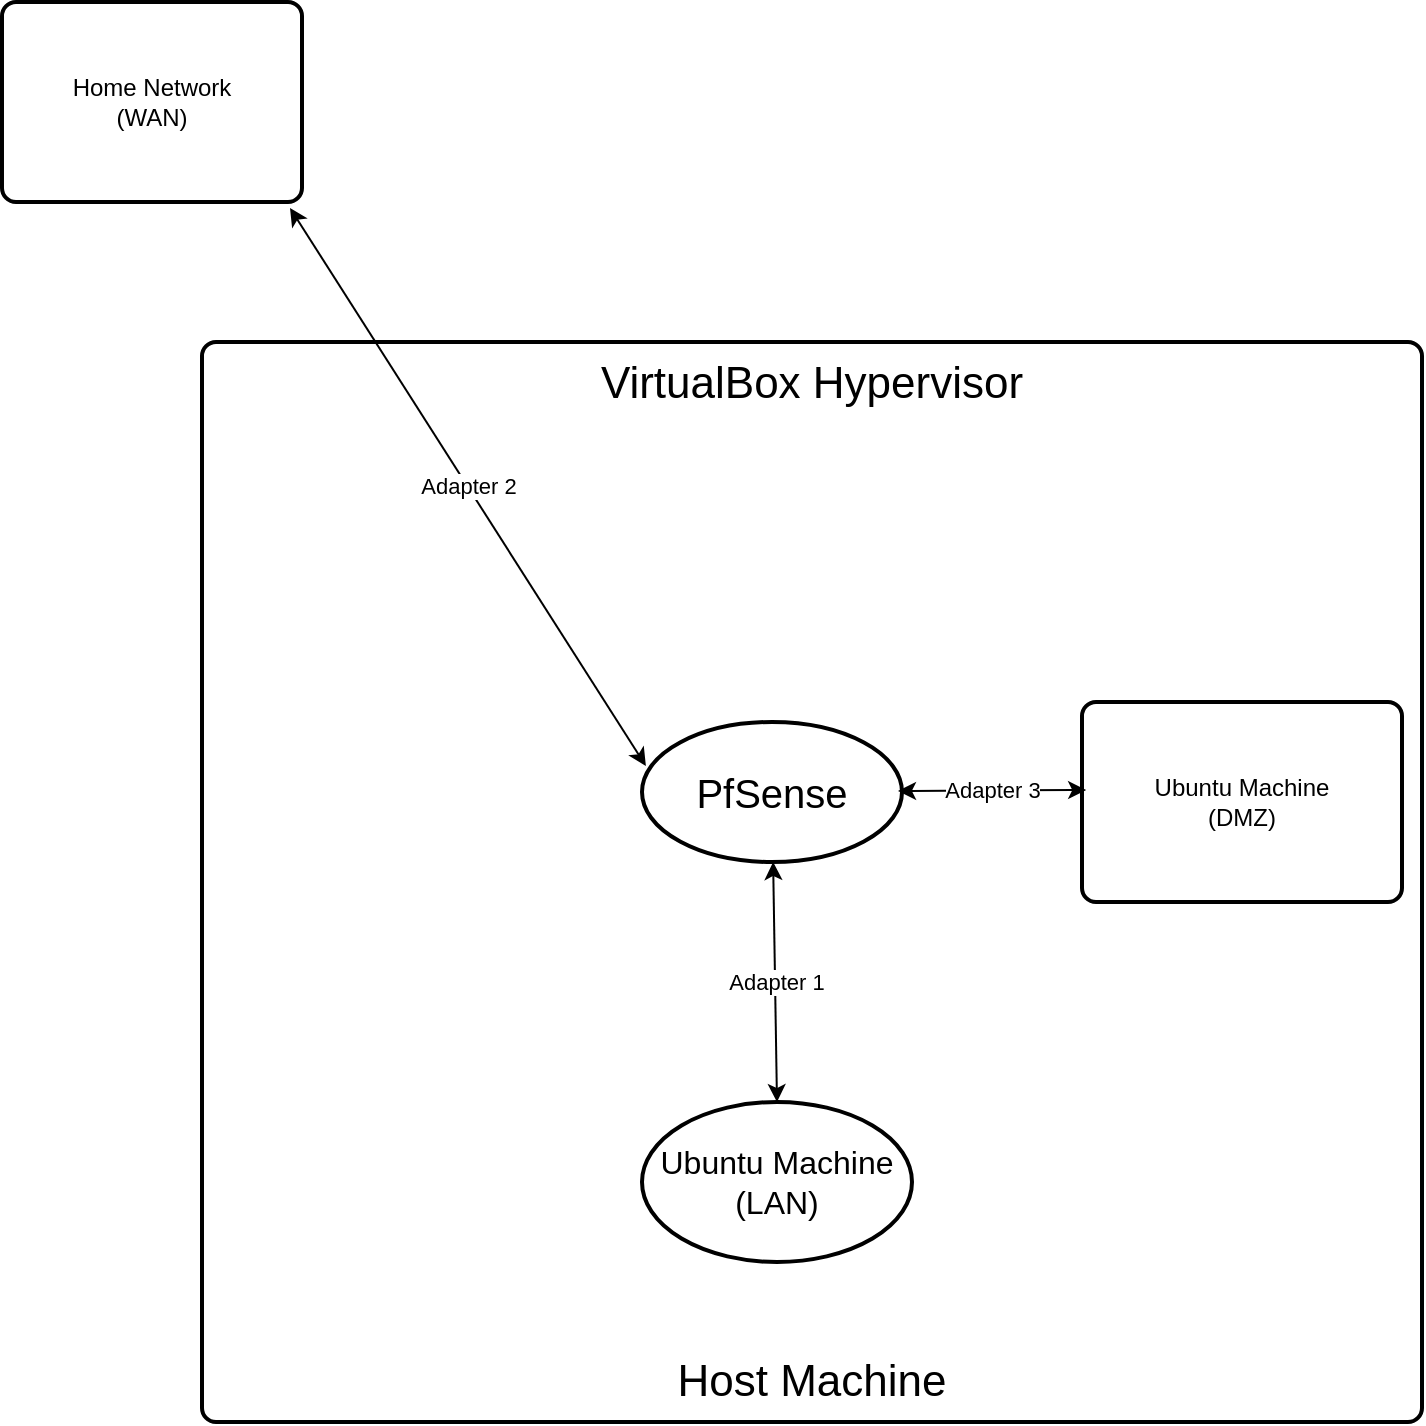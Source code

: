 <mxfile version="28.2.8">
  <diagram name="Page-1" id="NMaz05yjN8kHPzHithWi">
    <mxGraphModel dx="1426" dy="751" grid="1" gridSize="10" guides="1" tooltips="1" connect="1" arrows="1" fold="1" page="1" pageScale="1" pageWidth="850" pageHeight="1100" math="0" shadow="0">
      <root>
        <mxCell id="0" />
        <mxCell id="1" parent="0" />
        <mxCell id="XiD7VJWgcppmck7Jvtt_-3" value="&lt;div&gt;&lt;font style=&quot;font-size: 22px;&quot;&gt;VirtualBox Hypervisor&lt;/font&gt;&lt;/div&gt;&lt;div&gt;&lt;br&gt;&lt;/div&gt;&lt;div&gt;&lt;br&gt;&lt;/div&gt;&lt;div&gt;&lt;br&gt;&lt;/div&gt;&lt;div&gt;&lt;br&gt;&lt;/div&gt;&lt;div&gt;&lt;br&gt;&lt;/div&gt;&lt;div&gt;&lt;br&gt;&lt;/div&gt;&lt;div&gt;&lt;br&gt;&lt;/div&gt;&lt;div&gt;&lt;br&gt;&lt;/div&gt;&lt;div&gt;&lt;br&gt;&lt;/div&gt;&lt;div&gt;&lt;br&gt;&lt;/div&gt;&lt;div&gt;&lt;br&gt;&lt;/div&gt;&lt;div&gt;&lt;br&gt;&lt;/div&gt;&lt;div&gt;&lt;br&gt;&lt;/div&gt;&lt;div&gt;&lt;br&gt;&lt;/div&gt;&lt;div&gt;&lt;br&gt;&lt;/div&gt;&lt;div&gt;&lt;br&gt;&lt;/div&gt;&lt;div&gt;&lt;br&gt;&lt;/div&gt;&lt;div&gt;&lt;br&gt;&lt;/div&gt;&lt;div&gt;&lt;br&gt;&lt;/div&gt;&lt;div&gt;&lt;br&gt;&lt;/div&gt;&lt;div&gt;&lt;font style=&quot;font-size: 22px;&quot;&gt;&lt;br&gt;&lt;/font&gt;&lt;/div&gt;&lt;div&gt;&lt;font style=&quot;font-size: 22px;&quot;&gt;&lt;br&gt;&lt;/font&gt;&lt;/div&gt;&lt;div&gt;&lt;font style=&quot;font-size: 22px;&quot;&gt;&lt;br&gt;&lt;/font&gt;&lt;/div&gt;&lt;div&gt;&lt;font style=&quot;font-size: 22px;&quot;&gt;&lt;br&gt;&lt;/font&gt;&lt;/div&gt;&lt;div&gt;&lt;font style=&quot;font-size: 22px;&quot;&gt;&lt;br&gt;&lt;/font&gt;&lt;/div&gt;&lt;div&gt;&lt;font style=&quot;font-size: 22px;&quot;&gt;&lt;br&gt;&lt;/font&gt;&lt;/div&gt;&lt;div&gt;&lt;font style=&quot;font-size: 22px;&quot;&gt;&lt;br&gt;&lt;/font&gt;&lt;/div&gt;&lt;div&gt;&lt;font style=&quot;font-size: 22px;&quot;&gt;Host Machine&lt;/font&gt;&lt;/div&gt;" style="rounded=1;whiteSpace=wrap;html=1;absoluteArcSize=1;arcSize=14;strokeWidth=2;" vertex="1" parent="1">
          <mxGeometry x="160" y="190" width="610" height="540" as="geometry" />
        </mxCell>
        <mxCell id="XiD7VJWgcppmck7Jvtt_-5" value="&lt;div&gt;&lt;font style=&quot;font-size: 16px;&quot;&gt;Ubuntu Machine&lt;/font&gt;&lt;/div&gt;&lt;div&gt;&lt;font style=&quot;font-size: 16px;&quot;&gt;(LAN)&lt;/font&gt;&lt;/div&gt;" style="strokeWidth=2;html=1;shape=mxgraph.flowchart.start_1;whiteSpace=wrap;" vertex="1" parent="1">
          <mxGeometry x="380" y="570" width="135" height="80" as="geometry" />
        </mxCell>
        <mxCell id="XiD7VJWgcppmck7Jvtt_-9" value="&lt;div&gt;Home Network&lt;/div&gt;&lt;div&gt;(WAN)&lt;/div&gt;" style="rounded=1;whiteSpace=wrap;html=1;absoluteArcSize=1;arcSize=14;strokeWidth=2;" vertex="1" parent="1">
          <mxGeometry x="60" y="20" width="150" height="100" as="geometry" />
        </mxCell>
        <mxCell id="XiD7VJWgcppmck7Jvtt_-11" value="&lt;div&gt;Ubuntu Machine&lt;/div&gt;&lt;div&gt;(DMZ)&lt;/div&gt;" style="rounded=1;whiteSpace=wrap;html=1;absoluteArcSize=1;arcSize=14;strokeWidth=2;" vertex="1" parent="1">
          <mxGeometry x="600" y="370" width="160" height="100" as="geometry" />
        </mxCell>
        <mxCell id="XiD7VJWgcppmck7Jvtt_-13" value="Adapter 1" style="endArrow=classic;startArrow=classic;html=1;rounded=0;exitX=0.5;exitY=0;exitDx=0;exitDy=0;exitPerimeter=0;" edge="1" parent="1" source="XiD7VJWgcppmck7Jvtt_-5" target="XiD7VJWgcppmck7Jvtt_-4">
          <mxGeometry width="50" height="50" relative="1" as="geometry">
            <mxPoint x="448" y="480" as="sourcePoint" />
            <mxPoint x="430" y="340" as="targetPoint" />
          </mxGeometry>
        </mxCell>
        <mxCell id="XiD7VJWgcppmck7Jvtt_-4" value="&lt;font style=&quot;font-size: 20px;&quot;&gt;PfSense&lt;/font&gt;" style="strokeWidth=2;html=1;shape=mxgraph.flowchart.start_1;whiteSpace=wrap;" vertex="1" parent="1">
          <mxGeometry x="380" y="380" width="130" height="70" as="geometry" />
        </mxCell>
        <mxCell id="XiD7VJWgcppmck7Jvtt_-15" value="Adapter 2" style="endArrow=classic;startArrow=classic;html=1;rounded=0;entryX=0.96;entryY=1.03;entryDx=0;entryDy=0;entryPerimeter=0;exitX=0.015;exitY=0.314;exitDx=0;exitDy=0;exitPerimeter=0;" edge="1" parent="1" source="XiD7VJWgcppmck7Jvtt_-4" target="XiD7VJWgcppmck7Jvtt_-9">
          <mxGeometry width="50" height="50" relative="1" as="geometry">
            <mxPoint x="300" y="300" as="sourcePoint" />
            <mxPoint x="350" y="250" as="targetPoint" />
          </mxGeometry>
        </mxCell>
        <mxCell id="XiD7VJWgcppmck7Jvtt_-16" value="Adapter 3" style="endArrow=classic;startArrow=classic;html=1;rounded=0;entryX=0.013;entryY=0.44;entryDx=0;entryDy=0;entryPerimeter=0;exitX=0.992;exitY=0.686;exitDx=0;exitDy=0;exitPerimeter=0;" edge="1" parent="1" target="XiD7VJWgcppmck7Jvtt_-11">
          <mxGeometry width="50" height="50" relative="1" as="geometry">
            <mxPoint x="508.0" y="414.5" as="sourcePoint" />
            <mxPoint x="590" y="415.48" as="targetPoint" />
          </mxGeometry>
        </mxCell>
      </root>
    </mxGraphModel>
  </diagram>
</mxfile>
